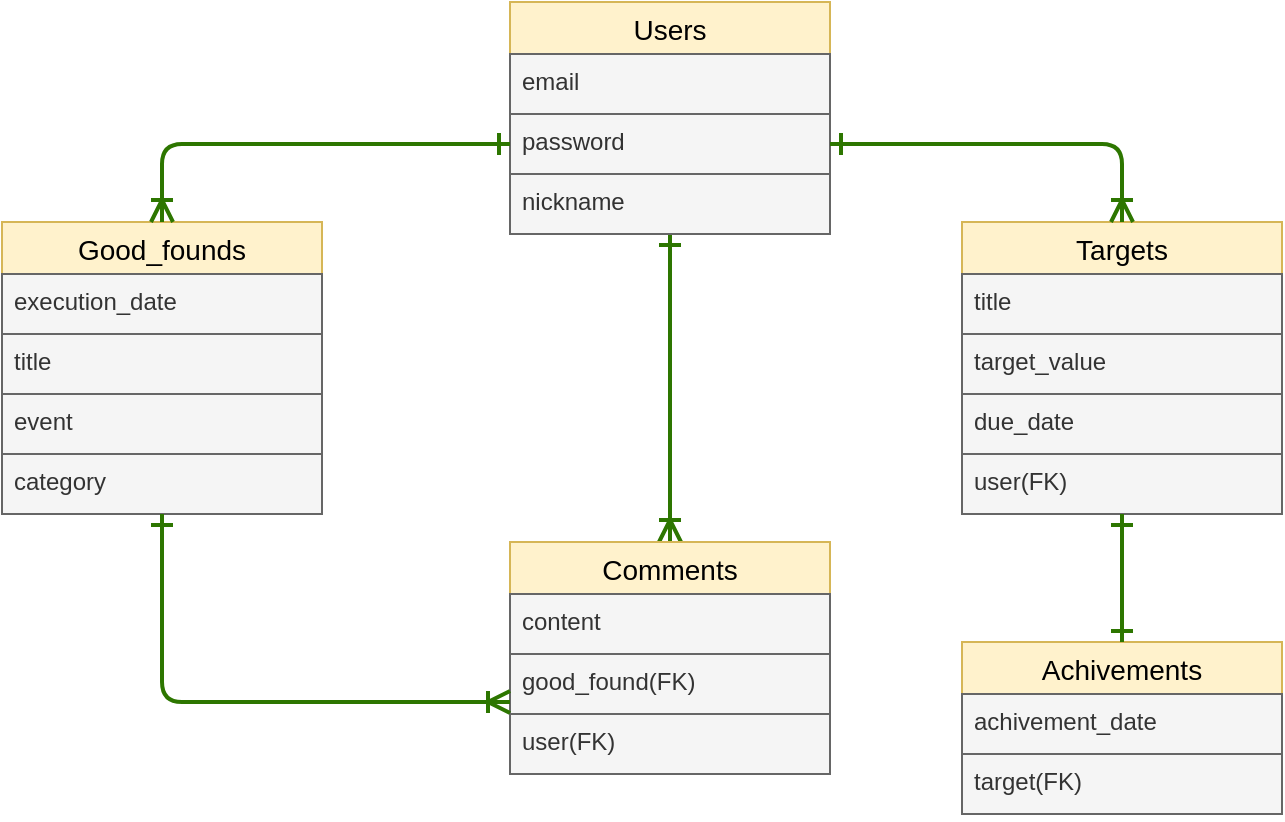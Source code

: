 <mxfile>
    <diagram id="UGwA5wbdFUtJEkCsfsK_" name="ページ1">
        <mxGraphModel dx="830" dy="522" grid="1" gridSize="10" guides="1" tooltips="1" connect="1" arrows="1" fold="1" page="1" pageScale="1" pageWidth="827" pageHeight="1169" math="0" shadow="0">
            <root>
                <mxCell id="0"/>
                <mxCell id="1" parent="0"/>
                <mxCell id="2" value="Good_founds" style="swimlane;fontStyle=0;childLayout=stackLayout;horizontal=1;startSize=26;horizontalStack=0;resizeParent=1;resizeParentMax=0;resizeLast=0;collapsible=1;marginBottom=0;align=center;fontSize=14;fillColor=#fff2cc;strokeColor=#d6b656;fontColor=#000000;" parent="1" vertex="1">
                    <mxGeometry x="80" y="160" width="160" height="146" as="geometry"/>
                </mxCell>
                <mxCell id="3" value="execution_date" style="text;strokeColor=#666666;fillColor=#f5f5f5;spacingLeft=4;spacingRight=4;overflow=hidden;rotatable=0;points=[[0,0.5],[1,0.5]];portConstraint=eastwest;fontSize=12;fontColor=#333333;" parent="2" vertex="1">
                    <mxGeometry y="26" width="160" height="30" as="geometry"/>
                </mxCell>
                <mxCell id="4" value="title" style="text;strokeColor=#666666;fillColor=#f5f5f5;spacingLeft=4;spacingRight=4;overflow=hidden;rotatable=0;points=[[0,0.5],[1,0.5]];portConstraint=eastwest;fontSize=12;fontColor=#333333;" parent="2" vertex="1">
                    <mxGeometry y="56" width="160" height="30" as="geometry"/>
                </mxCell>
                <mxCell id="5" value="event" style="text;strokeColor=#666666;fillColor=#f5f5f5;spacingLeft=4;spacingRight=4;overflow=hidden;rotatable=0;points=[[0,0.5],[1,0.5]];portConstraint=eastwest;fontSize=12;fontColor=#333333;" parent="2" vertex="1">
                    <mxGeometry y="86" width="160" height="30" as="geometry"/>
                </mxCell>
                <mxCell id="25" value="category" style="text;strokeColor=#666666;fillColor=#f5f5f5;spacingLeft=4;spacingRight=4;overflow=hidden;rotatable=0;points=[[0,0.5],[1,0.5]];portConstraint=eastwest;fontSize=12;fontColor=#333333;" parent="2" vertex="1">
                    <mxGeometry y="116" width="160" height="30" as="geometry"/>
                </mxCell>
                <mxCell id="20" style="edgeStyle=none;html=1;entryX=0.5;entryY=0;entryDx=0;entryDy=0;startArrow=ERone;startFill=0;endArrow=ERoneToMany;endFill=0;elbow=vertical;fillColor=#60a917;strokeColor=#2D7600;strokeWidth=2;endSize=8;startSize=8;" parent="1" source="6" target="10" edge="1">
                    <mxGeometry relative="1" as="geometry"/>
                </mxCell>
                <mxCell id="6" value="Users" style="swimlane;fontStyle=0;childLayout=stackLayout;horizontal=1;startSize=26;horizontalStack=0;resizeParent=1;resizeParentMax=0;resizeLast=0;collapsible=1;marginBottom=0;align=center;fontSize=14;fillColor=#fff2cc;strokeColor=#d6b656;fontColor=#000000;" parent="1" vertex="1">
                    <mxGeometry x="334" y="50" width="160" height="116" as="geometry"/>
                </mxCell>
                <mxCell id="7" value="email" style="text;strokeColor=#666666;fillColor=#f5f5f5;spacingLeft=4;spacingRight=4;overflow=hidden;rotatable=0;points=[[0,0.5],[1,0.5]];portConstraint=eastwest;fontSize=12;fontColor=#333333;" parent="6" vertex="1">
                    <mxGeometry y="26" width="160" height="30" as="geometry"/>
                </mxCell>
                <mxCell id="8" value="password" style="text;strokeColor=#666666;fillColor=#f5f5f5;spacingLeft=4;spacingRight=4;overflow=hidden;rotatable=0;points=[[0,0.5],[1,0.5]];portConstraint=eastwest;fontSize=12;fontColor=#333333;" parent="6" vertex="1">
                    <mxGeometry y="56" width="160" height="30" as="geometry"/>
                </mxCell>
                <mxCell id="9" value="nickname" style="text;strokeColor=#666666;fillColor=#f5f5f5;spacingLeft=4;spacingRight=4;overflow=hidden;rotatable=0;points=[[0,0.5],[1,0.5]];portConstraint=eastwest;fontSize=12;fontColor=#333333;" parent="6" vertex="1">
                    <mxGeometry y="86" width="160" height="30" as="geometry"/>
                </mxCell>
                <mxCell id="10" value="Comments" style="swimlane;fontStyle=0;childLayout=stackLayout;horizontal=1;startSize=26;horizontalStack=0;resizeParent=1;resizeParentMax=0;resizeLast=0;collapsible=1;marginBottom=0;align=center;fontSize=14;fillColor=#fff2cc;strokeColor=#d6b656;fontColor=#000000;" parent="1" vertex="1">
                    <mxGeometry x="334" y="320" width="160" height="116" as="geometry"/>
                </mxCell>
                <mxCell id="11" value="content" style="text;strokeColor=#666666;fillColor=#f5f5f5;spacingLeft=4;spacingRight=4;overflow=hidden;rotatable=0;points=[[0,0.5],[1,0.5]];portConstraint=eastwest;fontSize=12;fontColor=#333333;" parent="10" vertex="1">
                    <mxGeometry y="26" width="160" height="30" as="geometry"/>
                </mxCell>
                <mxCell id="12" value="good_found(FK)" style="text;strokeColor=#666666;fillColor=#f5f5f5;spacingLeft=4;spacingRight=4;overflow=hidden;rotatable=0;points=[[0,0.5],[1,0.5]];portConstraint=eastwest;fontSize=12;fontColor=#333333;" parent="10" vertex="1">
                    <mxGeometry y="56" width="160" height="30" as="geometry"/>
                </mxCell>
                <mxCell id="13" value="user(FK)" style="text;strokeColor=#666666;fillColor=#f5f5f5;spacingLeft=4;spacingRight=4;overflow=hidden;rotatable=0;points=[[0,0.5],[1,0.5]];portConstraint=eastwest;fontSize=12;fontColor=#333333;" parent="10" vertex="1">
                    <mxGeometry y="86" width="160" height="30" as="geometry"/>
                </mxCell>
                <mxCell id="14" value="Targets" style="swimlane;fontStyle=0;childLayout=stackLayout;horizontal=1;startSize=26;horizontalStack=0;resizeParent=1;resizeParentMax=0;resizeLast=0;collapsible=1;marginBottom=0;align=center;fontSize=14;fillColor=#fff2cc;strokeColor=#d6b656;fontColor=#000000;" parent="1" vertex="1">
                    <mxGeometry x="560" y="160" width="160" height="146" as="geometry"/>
                </mxCell>
                <mxCell id="15" value="title" style="text;strokeColor=#666666;fillColor=#f5f5f5;spacingLeft=4;spacingRight=4;overflow=hidden;rotatable=0;points=[[0,0.5],[1,0.5]];portConstraint=eastwest;fontSize=12;fontColor=#333333;" parent="14" vertex="1">
                    <mxGeometry y="26" width="160" height="30" as="geometry"/>
                </mxCell>
                <mxCell id="16" value="target_value" style="text;strokeColor=#666666;fillColor=#f5f5f5;spacingLeft=4;spacingRight=4;overflow=hidden;rotatable=0;points=[[0,0.5],[1,0.5]];portConstraint=eastwest;fontSize=12;fontColor=#333333;" parent="14" vertex="1">
                    <mxGeometry y="56" width="160" height="30" as="geometry"/>
                </mxCell>
                <mxCell id="17" value="due_date" style="text;strokeColor=#666666;fillColor=#f5f5f5;spacingLeft=4;spacingRight=4;overflow=hidden;rotatable=0;points=[[0,0.5],[1,0.5]];portConstraint=eastwest;fontSize=12;fontColor=#333333;" parent="14" vertex="1">
                    <mxGeometry y="86" width="160" height="30" as="geometry"/>
                </mxCell>
                <mxCell id="26" value="user(FK)" style="text;strokeColor=#666666;fillColor=#f5f5f5;spacingLeft=4;spacingRight=4;overflow=hidden;rotatable=0;points=[[0,0.5],[1,0.5]];portConstraint=eastwest;fontSize=12;fontColor=#333333;" parent="14" vertex="1">
                    <mxGeometry y="116" width="160" height="30" as="geometry"/>
                </mxCell>
                <mxCell id="18" style="edgeStyle=orthogonalEdgeStyle;html=1;elbow=vertical;endArrow=ERoneToMany;endFill=0;startArrow=ERone;startFill=0;fillColor=#60a917;strokeColor=#2D7600;strokeWidth=2;endSize=8;startSize=8;" parent="1" source="2" target="10" edge="1">
                    <mxGeometry relative="1" as="geometry">
                        <mxPoint x="240" y="400" as="targetPoint"/>
                        <mxPoint x="160" y="280" as="sourcePoint"/>
                        <Array as="points">
                            <mxPoint x="160" y="400"/>
                        </Array>
                    </mxGeometry>
                </mxCell>
                <mxCell id="19" style="edgeStyle=none;html=1;exitX=0;exitY=0.5;exitDx=0;exitDy=0;entryX=0.5;entryY=0;entryDx=0;entryDy=0;startArrow=ERone;startFill=0;endArrow=ERoneToMany;endFill=0;elbow=vertical;fillColor=#60a917;strokeColor=#2D7600;strokeWidth=2;targetPerimeterSpacing=0;endSize=8;startSize=8;" parent="1" source="8" target="2" edge="1">
                    <mxGeometry relative="1" as="geometry">
                        <Array as="points">
                            <mxPoint x="160" y="121"/>
                        </Array>
                    </mxGeometry>
                </mxCell>
                <mxCell id="21" style="edgeStyle=none;html=1;exitX=1;exitY=0.5;exitDx=0;exitDy=0;entryX=0.5;entryY=0;entryDx=0;entryDy=0;startArrow=ERone;startFill=0;endArrow=ERoneToMany;endFill=0;elbow=vertical;fillColor=#60a917;strokeColor=#2D7600;strokeWidth=2;endSize=8;startSize=8;" parent="1" source="8" target="14" edge="1">
                    <mxGeometry relative="1" as="geometry">
                        <Array as="points">
                            <mxPoint x="640" y="121"/>
                        </Array>
                    </mxGeometry>
                </mxCell>
                <mxCell id="27" value="Achivements" style="swimlane;fontStyle=0;childLayout=stackLayout;horizontal=1;startSize=26;horizontalStack=0;resizeParent=1;resizeParentMax=0;resizeLast=0;collapsible=1;marginBottom=0;align=center;fontSize=14;fillColor=#fff2cc;strokeColor=#d6b656;fontColor=#000000;" parent="1" vertex="1">
                    <mxGeometry x="560" y="370" width="160" height="86" as="geometry"/>
                </mxCell>
                <mxCell id="28" value="achivement_date" style="text;strokeColor=#666666;fillColor=#f5f5f5;spacingLeft=4;spacingRight=4;overflow=hidden;rotatable=0;points=[[0,0.5],[1,0.5]];portConstraint=eastwest;fontSize=12;fontColor=#333333;" parent="27" vertex="1">
                    <mxGeometry y="26" width="160" height="30" as="geometry"/>
                </mxCell>
                <mxCell id="29" value="target(FK)" style="text;strokeColor=#666666;fillColor=#f5f5f5;spacingLeft=4;spacingRight=4;overflow=hidden;rotatable=0;points=[[0,0.5],[1,0.5]];portConstraint=eastwest;fontSize=12;fontColor=#333333;" parent="27" vertex="1">
                    <mxGeometry y="56" width="160" height="30" as="geometry"/>
                </mxCell>
                <mxCell id="31" style="edgeStyle=none;html=1;entryX=0.5;entryY=0;entryDx=0;entryDy=0;startArrow=ERone;startFill=0;endArrow=ERone;endFill=0;elbow=vertical;fillColor=#60a917;strokeColor=#2D7600;strokeWidth=2;endSize=8;startSize=8;jumpSize=6;" parent="1" source="14" target="27" edge="1">
                    <mxGeometry relative="1" as="geometry">
                        <mxPoint x="640" y="310" as="sourcePoint"/>
                    </mxGeometry>
                </mxCell>
            </root>
        </mxGraphModel>
    </diagram>
    <diagram id="g15igw3ICm2A_0YFHYC7" name="画面遷移図">
        <mxGraphModel dx="590" dy="522" grid="1" gridSize="10" guides="1" tooltips="1" connect="0" arrows="1" fold="1" page="1" pageScale="1" pageWidth="827" pageHeight="1169" background="#ffffff" math="0" shadow="0">
            <root>
                <mxCell id="0"/>
                <mxCell id="1" parent="0"/>
                <mxCell id="Hgc6zTkcalXCkVtlHC9E-3" style="edgeStyle=none;html=1;exitX=0.93;exitY=1;exitDx=0;exitDy=0;entryX=0;entryY=0.5;entryDx=0;entryDy=0;strokeWidth=3;strokeColor=#000000;exitPerimeter=0;" edge="1" parent="1" source="RkZOXsWzHSaIq9g_5Rfm-1" target="RkZOXsWzHSaIq9g_5Rfm-11">
                    <mxGeometry relative="1" as="geometry">
                        <mxPoint x="160" y="430" as="targetPoint"/>
                        <Array as="points">
                            <mxPoint x="133" y="420"/>
                        </Array>
                    </mxGeometry>
                </mxCell>
                <mxCell id="Hgc6zTkcalXCkVtlHC9E-4" style="edgeStyle=none;html=1;exitX=1;exitY=0.5;exitDx=0;exitDy=0;entryX=0;entryY=0.5;entryDx=0;entryDy=0;strokeColor=#000000;strokeWidth=3;" edge="1" parent="1" source="RkZOXsWzHSaIq9g_5Rfm-1" target="RkZOXsWzHSaIq9g_5Rfm-4">
                    <mxGeometry relative="1" as="geometry"/>
                </mxCell>
                <mxCell id="Hgc6zTkcalXCkVtlHC9E-5" style="edgeStyle=none;html=1;exitX=0.93;exitY=-0.05;exitDx=0;exitDy=0;entryX=0;entryY=0.5;entryDx=0;entryDy=0;strokeWidth=3;strokeColor=#000000;exitPerimeter=0;" edge="1" parent="1" source="RkZOXsWzHSaIq9g_5Rfm-1" target="RkZOXsWzHSaIq9g_5Rfm-17">
                    <mxGeometry relative="1" as="geometry">
                        <Array as="points">
                            <mxPoint x="133" y="260"/>
                        </Array>
                    </mxGeometry>
                </mxCell>
                <mxCell id="Hgc6zTkcalXCkVtlHC9E-6" style="edgeStyle=none;html=1;exitX=0.68;exitY=-0.1;exitDx=0;exitDy=0;entryX=0;entryY=0.5;entryDx=0;entryDy=0;strokeWidth=3;strokeColor=#000000;exitPerimeter=0;" edge="1" parent="1" source="RkZOXsWzHSaIq9g_5Rfm-1" target="Hgc6zTkcalXCkVtlHC9E-2">
                    <mxGeometry relative="1" as="geometry">
                        <Array as="points">
                            <mxPoint x="108" y="180"/>
                        </Array>
                    </mxGeometry>
                </mxCell>
                <mxCell id="Hgc6zTkcalXCkVtlHC9E-7" style="edgeStyle=none;html=1;exitX=0.4;exitY=-0.025;exitDx=0;exitDy=0;entryX=0;entryY=0.5;entryDx=0;entryDy=0;strokeColor=#000000;strokeWidth=3;exitPerimeter=0;" edge="1" parent="1" source="RkZOXsWzHSaIq9g_5Rfm-1" target="RkZOXsWzHSaIq9g_5Rfm-5">
                    <mxGeometry relative="1" as="geometry">
                        <Array as="points">
                            <mxPoint x="80" y="100"/>
                        </Array>
                    </mxGeometry>
                </mxCell>
                <mxCell id="Hgc6zTkcalXCkVtlHC9E-12" style="edgeStyle=none;html=1;exitX=0.68;exitY=1.1;exitDx=0;exitDy=0;entryX=0;entryY=0.5;entryDx=0;entryDy=0;exitPerimeter=0;strokeWidth=3;strokeColor=#000000;" edge="1" parent="1" source="RkZOXsWzHSaIq9g_5Rfm-1" target="Hgc6zTkcalXCkVtlHC9E-10">
                    <mxGeometry relative="1" as="geometry">
                        <Array as="points">
                            <mxPoint x="108" y="500"/>
                        </Array>
                    </mxGeometry>
                </mxCell>
                <mxCell id="Hgc6zTkcalXCkVtlHC9E-15" style="edgeStyle=none;html=1;exitX=0.38;exitY=1.1;exitDx=0;exitDy=0;entryX=0;entryY=0.5;entryDx=0;entryDy=0;exitPerimeter=0;strokeWidth=3;strokeColor=#000000;" edge="1" parent="1" source="RkZOXsWzHSaIq9g_5Rfm-1" target="Hgc6zTkcalXCkVtlHC9E-13">
                    <mxGeometry relative="1" as="geometry">
                        <Array as="points">
                            <mxPoint x="80" y="580"/>
                        </Array>
                    </mxGeometry>
                </mxCell>
                <mxCell id="RkZOXsWzHSaIq9g_5Rfm-1" value="Topページ" style="rounded=1;arcSize=10;whiteSpace=wrap;html=1;align=center;fillColor=#0050ef;fontColor=#ffffff;strokeColor=#001DBC;glass=1;" parent="1" vertex="1">
                    <mxGeometry x="40" y="320" width="100" height="40" as="geometry"/>
                </mxCell>
                <mxCell id="RkZOXsWzHSaIq9g_5Rfm-4" value="good_found新規作成" style="whiteSpace=wrap;html=1;align=center;fillColor=#0050ef;fontColor=#ffffff;strokeColor=#001DBC;rounded=1;glass=1;" parent="1" vertex="1">
                    <mxGeometry x="240" y="320" width="130" height="40" as="geometry"/>
                </mxCell>
                <mxCell id="RkZOXsWzHSaIq9g_5Rfm-5" value="ユーザーサインイン画面" style="whiteSpace=wrap;html=1;align=center;fillColor=#0050ef;fontColor=#ffffff;strokeColor=#001DBC;rounded=1;glass=1;" parent="1" vertex="1">
                    <mxGeometry x="240" y="80" width="150" height="40" as="geometry"/>
                </mxCell>
                <mxCell id="RkZOXsWzHSaIq9g_5Rfm-11" value="good_found投稿詳細画面" style="whiteSpace=wrap;html=1;align=center;fillColor=#0050ef;fontColor=#ffffff;strokeColor=#001DBC;rounded=1;glass=1;" parent="1" vertex="1">
                    <mxGeometry x="240" y="400" width="150" height="40" as="geometry"/>
                </mxCell>
                <mxCell id="RkZOXsWzHSaIq9g_5Rfm-12" value="good_found編集画面" style="whiteSpace=wrap;html=1;align=center;fillColor=#0050ef;fontColor=#ffffff;strokeColor=#001DBC;glass=1;rounded=1;" parent="1" vertex="1">
                    <mxGeometry x="440" y="240" width="130" height="40" as="geometry"/>
                </mxCell>
                <mxCell id="Hgc6zTkcalXCkVtlHC9E-8" style="edgeStyle=none;html=1;exitX=1;exitY=0.5;exitDx=0;exitDy=0;entryX=0;entryY=0.5;entryDx=0;entryDy=0;strokeColor=#000000;strokeWidth=3;" edge="1" parent="1" source="RkZOXsWzHSaIq9g_5Rfm-17" target="RkZOXsWzHSaIq9g_5Rfm-12">
                    <mxGeometry relative="1" as="geometry"/>
                </mxCell>
                <mxCell id="RkZOXsWzHSaIq9g_5Rfm-17" value="ユーザー詳細画面" style="whiteSpace=wrap;html=1;align=center;fillColor=#0050ef;fontColor=#ffffff;strokeColor=#001DBC;rounded=1;glass=1;" parent="1" vertex="1">
                    <mxGeometry x="240" y="240" width="100" height="40" as="geometry"/>
                </mxCell>
                <mxCell id="Hgc6zTkcalXCkVtlHC9E-2" value="ユーザーログイン画面" style="whiteSpace=wrap;html=1;align=center;fillColor=#0050ef;fontColor=#ffffff;strokeColor=#001DBC;rounded=1;glass=1;" vertex="1" parent="1">
                    <mxGeometry x="240" y="160" width="140" height="40" as="geometry"/>
                </mxCell>
                <mxCell id="Hgc6zTkcalXCkVtlHC9E-10" value="target新規作成" style="whiteSpace=wrap;html=1;align=center;fillColor=#0050ef;fontColor=#ffffff;strokeColor=#001DBC;rounded=1;glass=1;" vertex="1" parent="1">
                    <mxGeometry x="240" y="480" width="100" height="40" as="geometry"/>
                </mxCell>
                <mxCell id="Hgc6zTkcalXCkVtlHC9E-17" style="edgeStyle=none;html=1;exitX=1;exitY=0.5;exitDx=0;exitDy=0;entryX=0;entryY=0.5;entryDx=0;entryDy=0;strokeColor=#000000;strokeWidth=3;" edge="1" parent="1" source="Hgc6zTkcalXCkVtlHC9E-13" target="Hgc6zTkcalXCkVtlHC9E-16">
                    <mxGeometry relative="1" as="geometry"/>
                </mxCell>
                <mxCell id="Hgc6zTkcalXCkVtlHC9E-13" value="target詳細画面" style="whiteSpace=wrap;html=1;align=center;fillColor=#0050ef;fontColor=#ffffff;strokeColor=#001DBC;rounded=1;glass=1;" vertex="1" parent="1">
                    <mxGeometry x="240" y="560" width="100" height="40" as="geometry"/>
                </mxCell>
                <mxCell id="Hgc6zTkcalXCkVtlHC9E-16" value="target編集画面" style="whiteSpace=wrap;html=1;align=center;fillColor=#0050ef;fontColor=#ffffff;strokeColor=#001DBC;rounded=1;glass=1;shadow=0;" vertex="1" parent="1">
                    <mxGeometry x="440" y="560" width="100" height="40" as="geometry"/>
                </mxCell>
            </root>
        </mxGraphModel>
    </diagram>
</mxfile>